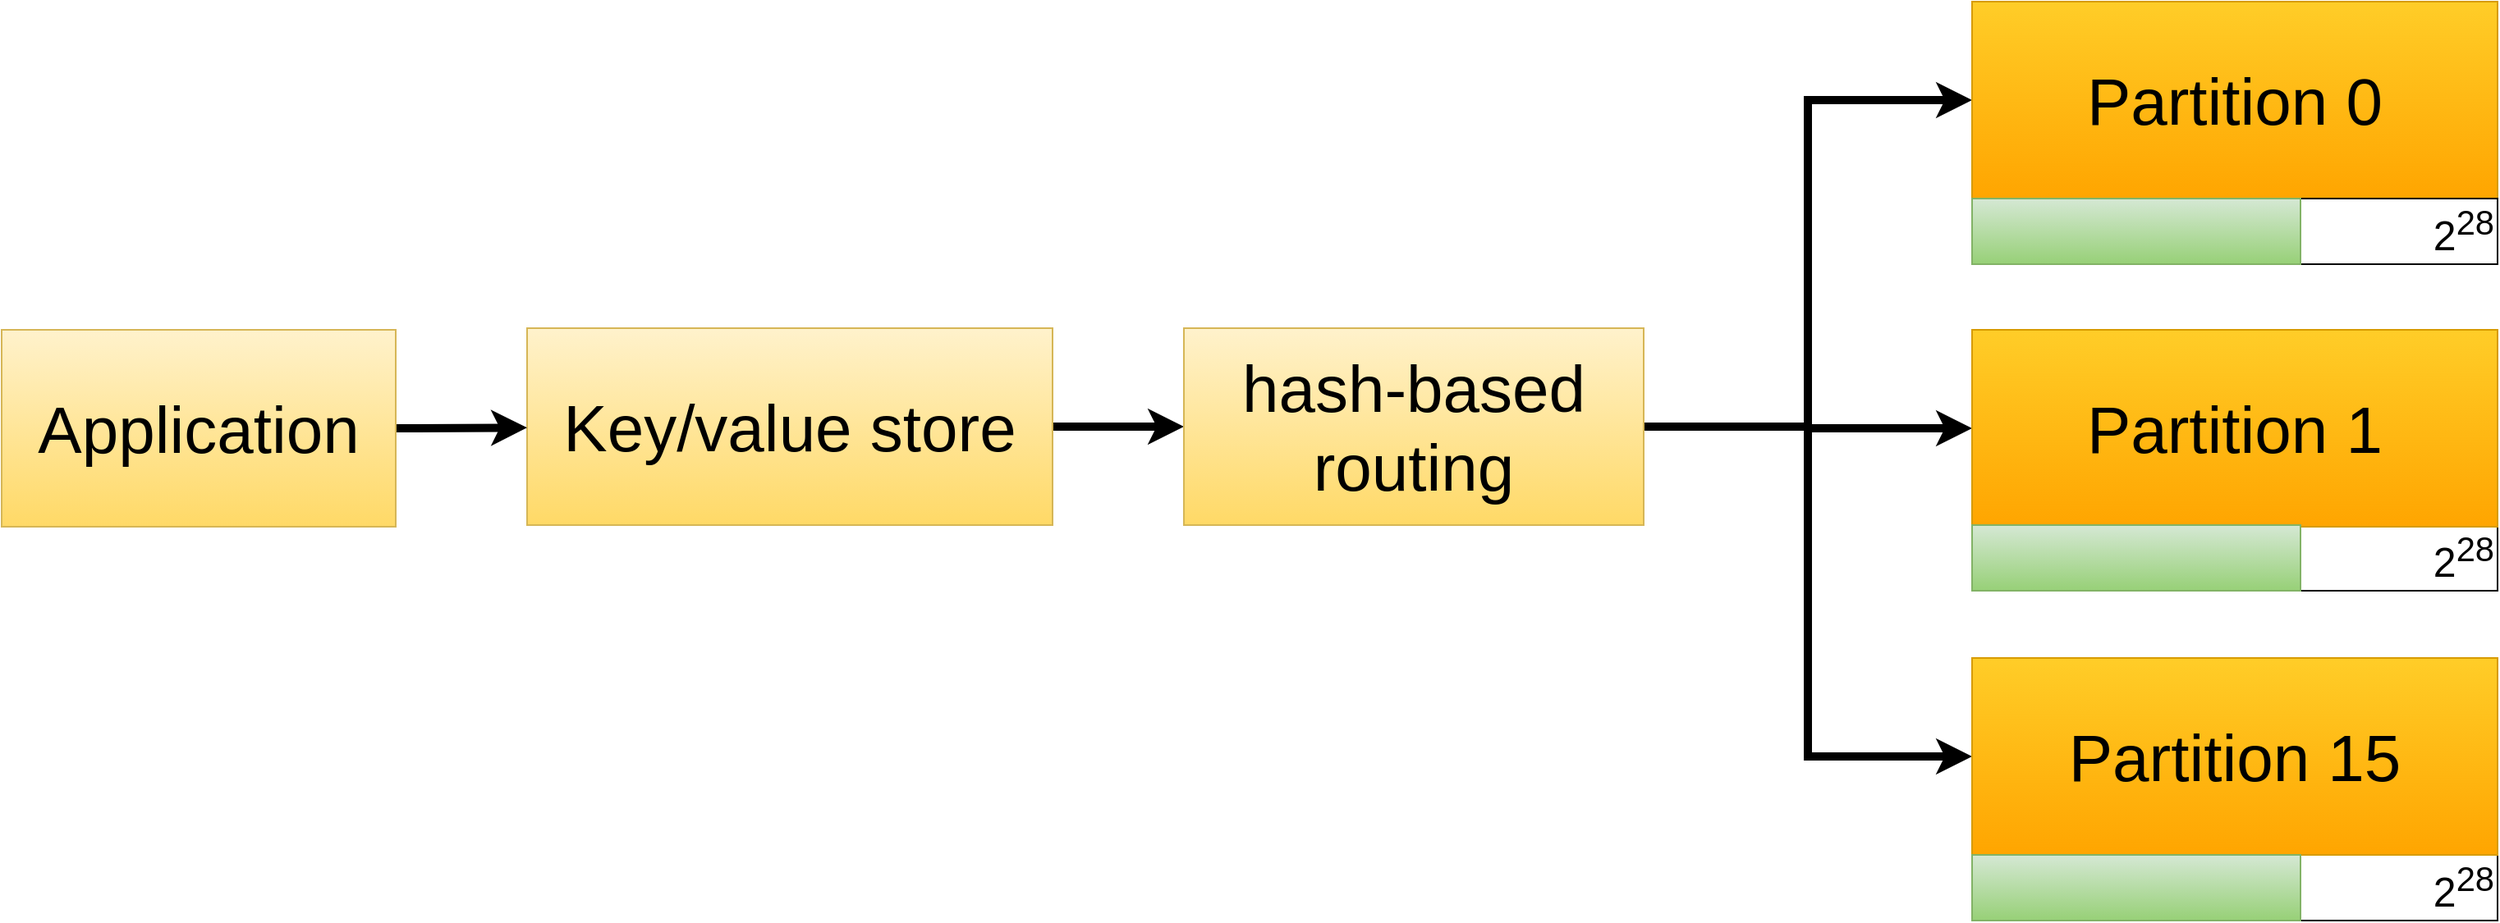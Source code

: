 <mxfile compressed="false" version="19.0.2" type="device">
  <diagram id="kntlUtY1XAIY34VaBQxC" name="Page-1">
    <mxGraphModel dx="2062" dy="1221" grid="1" gridSize="10" guides="1" tooltips="1" connect="1" arrows="1" fold="1" page="1" pageScale="1" pageWidth="1920" pageHeight="1200" math="0" shadow="0">
      <root>
        <mxCell id="0" />
        <mxCell id="1" parent="0" />
        <mxCell id="_zHTZQcXr0JsxiBvRCt7-15" value="2&lt;sup&gt;28&lt;/sup&gt;" style="rounded=0;whiteSpace=wrap;html=1;fontSize=25;align=right;" parent="1" vertex="1">
          <mxGeometry x="1440" y="599" width="320" height="40" as="geometry" />
        </mxCell>
        <mxCell id="_zHTZQcXr0JsxiBvRCt7-18" value="2&lt;sup&gt;28&lt;/sup&gt;" style="rounded=0;whiteSpace=wrap;html=1;fontSize=25;align=right;" parent="1" vertex="1">
          <mxGeometry x="1440" y="800" width="320" height="40" as="geometry" />
        </mxCell>
        <mxCell id="T0n8CZZ1Pmrx4sEwIJ8b-4" style="rounded=0;orthogonalLoop=1;jettySize=auto;html=1;exitX=1;exitY=0.5;exitDx=0;exitDy=0;entryX=0;entryY=0.5;entryDx=0;entryDy=0;fontSize=40;strokeWidth=5;edgeStyle=orthogonalEdgeStyle;" parent="1" source="_zHTZQcXr0JsxiBvRCt7-1" target="T0n8CZZ1Pmrx4sEwIJ8b-2" edge="1">
          <mxGeometry relative="1" as="geometry" />
        </mxCell>
        <mxCell id="_zHTZQcXr0JsxiBvRCt7-2" style="edgeStyle=orthogonalEdgeStyle;rounded=0;orthogonalLoop=1;jettySize=auto;html=1;exitX=1;exitY=0.5;exitDx=0;exitDy=0;fontSize=30;strokeWidth=5;" parent="1" source="T0n8CZZ1Pmrx4sEwIJ8b-1" target="_zHTZQcXr0JsxiBvRCt7-1" edge="1">
          <mxGeometry relative="1" as="geometry" />
        </mxCell>
        <mxCell id="T0n8CZZ1Pmrx4sEwIJ8b-1" value="&lt;font style=&quot;font-size: 40px;&quot;&gt;Key/value store&lt;/font&gt;" style="rounded=0;whiteSpace=wrap;html=1;fillColor=#fff2cc;gradientColor=#ffd966;strokeColor=#d6b656;" parent="1" vertex="1">
          <mxGeometry x="560" y="479" width="320" height="120" as="geometry" />
        </mxCell>
        <mxCell id="T0n8CZZ1Pmrx4sEwIJ8b-2" value="&lt;span style=&quot;font-size: 40px;&quot;&gt;Partition 1&lt;br&gt;&lt;/span&gt;" style="rounded=0;whiteSpace=wrap;html=1;fillColor=#ffcd28;gradientColor=#ffa500;strokeColor=#d79b00;" parent="1" vertex="1">
          <mxGeometry x="1440" y="480" width="320" height="120" as="geometry" />
        </mxCell>
        <mxCell id="T0n8CZZ1Pmrx4sEwIJ8b-11" style="edgeStyle=none;rounded=0;orthogonalLoop=1;jettySize=auto;html=1;exitX=1;exitY=0.5;exitDx=0;exitDy=0;fontSize=25;strokeWidth=5;" parent="1" source="T0n8CZZ1Pmrx4sEwIJ8b-10" target="T0n8CZZ1Pmrx4sEwIJ8b-1" edge="1">
          <mxGeometry relative="1" as="geometry" />
        </mxCell>
        <mxCell id="T0n8CZZ1Pmrx4sEwIJ8b-10" value="&lt;font style=&quot;font-size: 40px;&quot;&gt;Application&lt;/font&gt;" style="rounded=0;whiteSpace=wrap;html=1;fillColor=#fff2cc;gradientColor=#ffd966;strokeColor=#d6b656;" parent="1" vertex="1">
          <mxGeometry x="240" y="480" width="240" height="120" as="geometry" />
        </mxCell>
        <mxCell id="_zHTZQcXr0JsxiBvRCt7-9" style="edgeStyle=orthogonalEdgeStyle;rounded=0;orthogonalLoop=1;jettySize=auto;html=1;exitX=1;exitY=0.5;exitDx=0;exitDy=0;entryX=0;entryY=0.5;entryDx=0;entryDy=0;fontSize=40;strokeWidth=5;" parent="1" source="_zHTZQcXr0JsxiBvRCt7-1" target="_zHTZQcXr0JsxiBvRCt7-3" edge="1">
          <mxGeometry relative="1" as="geometry" />
        </mxCell>
        <mxCell id="_zHTZQcXr0JsxiBvRCt7-10" style="edgeStyle=orthogonalEdgeStyle;rounded=0;orthogonalLoop=1;jettySize=auto;html=1;exitX=1;exitY=0.5;exitDx=0;exitDy=0;entryX=0;entryY=0.5;entryDx=0;entryDy=0;fontSize=40;strokeWidth=5;" parent="1" source="_zHTZQcXr0JsxiBvRCt7-1" target="_zHTZQcXr0JsxiBvRCt7-6" edge="1">
          <mxGeometry relative="1" as="geometry" />
        </mxCell>
        <mxCell id="_zHTZQcXr0JsxiBvRCt7-1" value="&lt;font style=&quot;font-size: 40px;&quot;&gt;hash-based&lt;br&gt;routing&lt;br&gt;&lt;/font&gt;" style="rounded=0;whiteSpace=wrap;html=1;fillColor=#fff2cc;gradientColor=#ffd966;strokeColor=#d6b656;fontSize=30;" parent="1" vertex="1">
          <mxGeometry x="960" y="479" width="280" height="120" as="geometry" />
        </mxCell>
        <mxCell id="_zHTZQcXr0JsxiBvRCt7-3" value="&lt;span style=&quot;font-size: 40px;&quot;&gt;Partition 0&lt;br&gt;&lt;/span&gt;" style="rounded=0;whiteSpace=wrap;html=1;fillColor=#ffcd28;gradientColor=#ffa500;strokeColor=#d79b00;" parent="1" vertex="1">
          <mxGeometry x="1440" y="280" width="320" height="120" as="geometry" />
        </mxCell>
        <mxCell id="_zHTZQcXr0JsxiBvRCt7-4" value="2&lt;sup&gt;28&lt;/sup&gt;" style="rounded=0;whiteSpace=wrap;html=1;fontSize=25;align=right;" parent="1" vertex="1">
          <mxGeometry x="1440" y="400" width="320" height="40" as="geometry" />
        </mxCell>
        <mxCell id="_zHTZQcXr0JsxiBvRCt7-5" value="" style="rounded=0;whiteSpace=wrap;html=1;fontSize=25;fillColor=#d5e8d4;gradientColor=#97d077;strokeColor=#82b366;" parent="1" vertex="1">
          <mxGeometry x="1440" y="400" width="200" height="40" as="geometry" />
        </mxCell>
        <mxCell id="_zHTZQcXr0JsxiBvRCt7-6" value="&lt;span style=&quot;font-size: 40px;&quot;&gt;Partition 15&lt;br&gt;&lt;/span&gt;" style="rounded=0;whiteSpace=wrap;html=1;fillColor=#ffcd28;gradientColor=#ffa500;strokeColor=#d79b00;" parent="1" vertex="1">
          <mxGeometry x="1440" y="680" width="320" height="120" as="geometry" />
        </mxCell>
        <mxCell id="_zHTZQcXr0JsxiBvRCt7-11" value="" style="rounded=0;whiteSpace=wrap;html=1;fontSize=25;fillColor=#d5e8d4;gradientColor=#97d077;strokeColor=#82b366;" parent="1" vertex="1">
          <mxGeometry x="1440" y="599" width="200" height="40" as="geometry" />
        </mxCell>
        <mxCell id="_zHTZQcXr0JsxiBvRCt7-14" value="" style="rounded=0;whiteSpace=wrap;html=1;fontSize=25;fillColor=#d5e8d4;gradientColor=#97d077;strokeColor=#82b366;" parent="1" vertex="1">
          <mxGeometry x="1440" y="800" width="200" height="40" as="geometry" />
        </mxCell>
      </root>
    </mxGraphModel>
  </diagram>
</mxfile>

